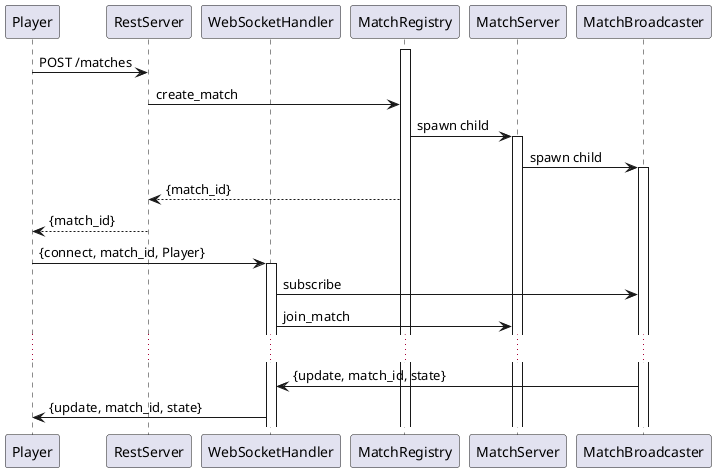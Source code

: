 @startuml
participant Player
participant RestServer
participant WebSocketHandler
participant MatchRegistry
participant MatchServer
participant MatchBroadcaster

activate MatchRegistry
Player -> RestServer : POST /matches
RestServer -> MatchRegistry : create_match
MatchRegistry -> MatchServer : spawn child
activate MatchServer
        MatchServer -> MatchBroadcaster : spawn child
        activate MatchBroadcaster
                MatchRegistry --> RestServer : {match_id}
                RestServer --> Player : {match_id}
                Player -> WebSocketHandler : {connect, match_id, Player}
                activate WebSocketHandler
                        WebSocketHandler -> MatchBroadcaster : subscribe
                        WebSocketHandler -> MatchServer : join_match
                                ...
                                MatchBroadcaster -> WebSocketHandler : {update, match_id, state}
                                WebSocketHandler -> Player : {update, match_id, state}
                        @enduml
